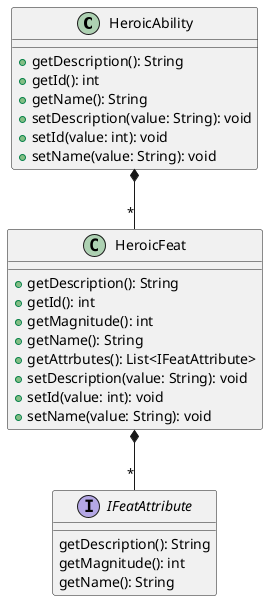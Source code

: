 @startuml

class HeroicAbility {
        + getDescription(): String
        + getId(): int
        + getName(): String
        + setDescription(value: String): void
        + setId(value: int): void
        + setName(value: String): void
}

class HeroicFeat {
        + getDescription(): String
        + getId(): int
        + getMagnitude(): int
        + getName(): String
        + getAttrbutes(): List<IFeatAttribute>
        + setDescription(value: String): void
        + setId(value: int): void
        + setName(value: String): void
}

interface IFeatAttribute {
        getDescription(): String
        getMagnitude(): int
        getName(): String
}

HeroicAbility *-- "*" HeroicFeat
HeroicFeat *-- "*" IFeatAttribute

@enduml
